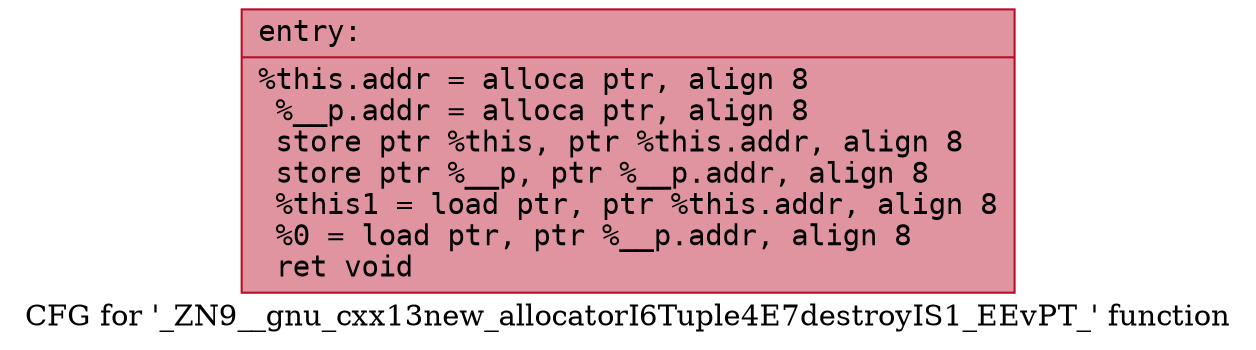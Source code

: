 digraph "CFG for '_ZN9__gnu_cxx13new_allocatorI6Tuple4E7destroyIS1_EEvPT_' function" {
	label="CFG for '_ZN9__gnu_cxx13new_allocatorI6Tuple4E7destroyIS1_EEvPT_' function";

	Node0x55c6063d3300 [shape=record,color="#b70d28ff", style=filled, fillcolor="#b70d2870" fontname="Courier",label="{entry:\l|  %this.addr = alloca ptr, align 8\l  %__p.addr = alloca ptr, align 8\l  store ptr %this, ptr %this.addr, align 8\l  store ptr %__p, ptr %__p.addr, align 8\l  %this1 = load ptr, ptr %this.addr, align 8\l  %0 = load ptr, ptr %__p.addr, align 8\l  ret void\l}"];
}
